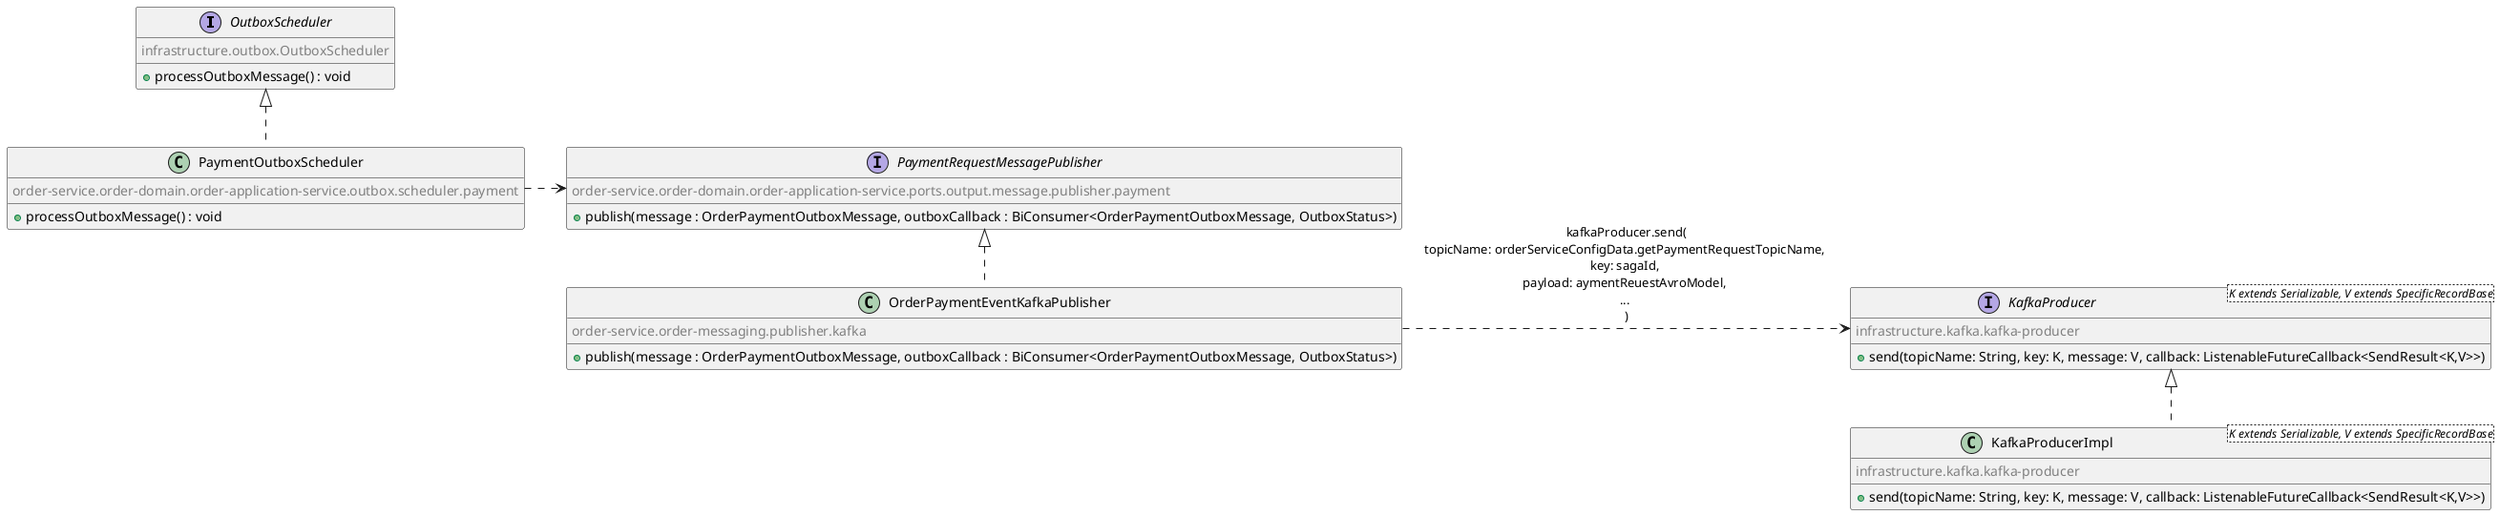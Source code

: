 @startuml
!define COMMENT(x) <color:grey>x</color>

interface OutboxScheduler {
    COMMENT(infrastructure.outbox.OutboxScheduler)
    + processOutboxMessage() : void
}
class PaymentOutboxScheduler {
     COMMENT(order-service.order-domain.order-application-service.outbox.scheduler.payment)
    + processOutboxMessage() : void
}
OutboxScheduler <|.d. PaymentOutboxScheduler

interface PaymentRequestMessagePublisher {
    COMMENT(order-service.order-domain.order-application-service.ports.output.message.publisher.payment)
    +publish(message : OrderPaymentOutboxMessage, outboxCallback : BiConsumer<OrderPaymentOutboxMessage, OutboxStatus>)
}
class OrderPaymentEventKafkaPublisher {
    COMMENT(order-service.order-messaging.publisher.kafka)
    +publish(message : OrderPaymentOutboxMessage, outboxCallback : BiConsumer<OrderPaymentOutboxMessage, OutboxStatus>)
}
PaymentRequestMessagePublisher <|.d. OrderPaymentEventKafkaPublisher

interface KafkaProducer<K extends Serializable, V extends SpecificRecordBase> {
    COMMENT(infrastructure.kafka.kafka-producer)
    +send(topicName: String, key: K, message: V, callback: ListenableFutureCallback<SendResult<K,V>>)
}
class KafkaProducerImpl<K extends Serializable, V extends SpecificRecordBase> {
    COMMENT(infrastructure.kafka.kafka-producer)
    +send(topicName: String, key: K, message: V, callback: ListenableFutureCallback<SendResult<K,V>>)
}
KafkaProducer <|.d. KafkaProducerImpl

PaymentOutboxScheduler .r.> PaymentRequestMessagePublisher
OrderPaymentEventKafkaPublisher .r.> KafkaProducer: "kafkaProducer.send(\
\ntopicName: orderServiceConfigData.getPaymentRequestTopicName, \nkey: sagaId, \npayload: aymentReuestAvroModel, \n... \n\
)"
@enduml